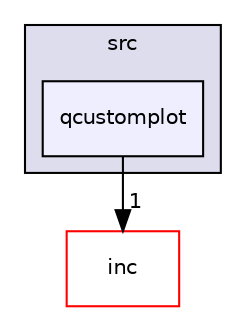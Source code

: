 digraph "/home/ad/wds/prj/src/qcustomplot" {
  compound=true
  node [ fontsize="10", fontname="Helvetica"];
  edge [ labelfontsize="10", labelfontname="Helvetica"];
  subgraph clusterdir_400757c3a0df52e783ed9699284f29ce {
    graph [ bgcolor="#ddddee", pencolor="black", label="src" fontname="Helvetica", fontsize="10", URL="dir_400757c3a0df52e783ed9699284f29ce.html"]
  dir_68b32d563979c2ddcbfceb343e176bc8 [shape=box, label="qcustomplot", style="filled", fillcolor="#eeeeff", pencolor="black", URL="dir_68b32d563979c2ddcbfceb343e176bc8.html"];
  }
  dir_72345776cd6700fb0dedb8f1faaa0c00 [shape=box label="inc" fillcolor="white" style="filled" color="red" URL="dir_72345776cd6700fb0dedb8f1faaa0c00.html"];
  dir_68b32d563979c2ddcbfceb343e176bc8->dir_72345776cd6700fb0dedb8f1faaa0c00 [headlabel="1", labeldistance=1.5 headhref="dir_000009_000001.html"];
}

